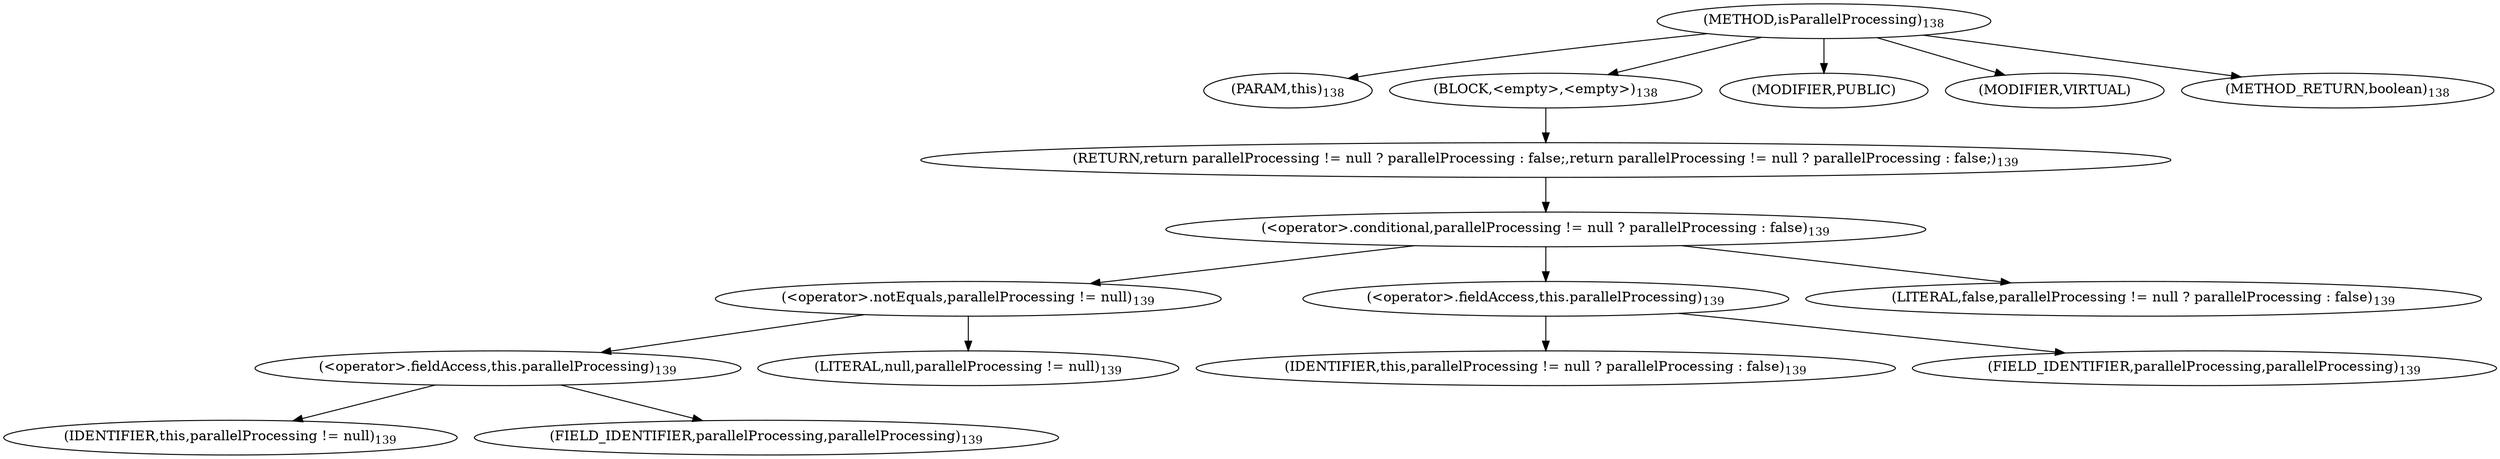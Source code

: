 digraph "isParallelProcessing" {  
"240" [label = <(METHOD,isParallelProcessing)<SUB>138</SUB>> ]
"241" [label = <(PARAM,this)<SUB>138</SUB>> ]
"242" [label = <(BLOCK,&lt;empty&gt;,&lt;empty&gt;)<SUB>138</SUB>> ]
"243" [label = <(RETURN,return parallelProcessing != null ? parallelProcessing : false;,return parallelProcessing != null ? parallelProcessing : false;)<SUB>139</SUB>> ]
"244" [label = <(&lt;operator&gt;.conditional,parallelProcessing != null ? parallelProcessing : false)<SUB>139</SUB>> ]
"245" [label = <(&lt;operator&gt;.notEquals,parallelProcessing != null)<SUB>139</SUB>> ]
"246" [label = <(&lt;operator&gt;.fieldAccess,this.parallelProcessing)<SUB>139</SUB>> ]
"247" [label = <(IDENTIFIER,this,parallelProcessing != null)<SUB>139</SUB>> ]
"248" [label = <(FIELD_IDENTIFIER,parallelProcessing,parallelProcessing)<SUB>139</SUB>> ]
"249" [label = <(LITERAL,null,parallelProcessing != null)<SUB>139</SUB>> ]
"250" [label = <(&lt;operator&gt;.fieldAccess,this.parallelProcessing)<SUB>139</SUB>> ]
"251" [label = <(IDENTIFIER,this,parallelProcessing != null ? parallelProcessing : false)<SUB>139</SUB>> ]
"252" [label = <(FIELD_IDENTIFIER,parallelProcessing,parallelProcessing)<SUB>139</SUB>> ]
"253" [label = <(LITERAL,false,parallelProcessing != null ? parallelProcessing : false)<SUB>139</SUB>> ]
"254" [label = <(MODIFIER,PUBLIC)> ]
"255" [label = <(MODIFIER,VIRTUAL)> ]
"256" [label = <(METHOD_RETURN,boolean)<SUB>138</SUB>> ]
  "240" -> "241" 
  "240" -> "242" 
  "240" -> "254" 
  "240" -> "255" 
  "240" -> "256" 
  "242" -> "243" 
  "243" -> "244" 
  "244" -> "245" 
  "244" -> "250" 
  "244" -> "253" 
  "245" -> "246" 
  "245" -> "249" 
  "246" -> "247" 
  "246" -> "248" 
  "250" -> "251" 
  "250" -> "252" 
}
